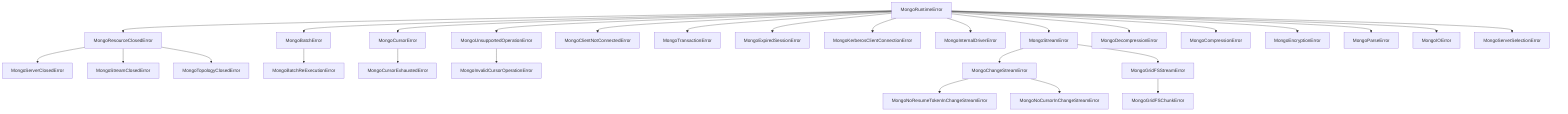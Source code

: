 graph TD
    MongoRuntimeError --> MongoResourceClosedError
    MongoBatchError --> MongoBatchReExecutionError
    MongoRuntimeError --> MongoBatchError
    MongoRuntimeError --> MongoCursorError
    MongoRuntimeError --> MongoUnsupportedOperationError
    MongoUnsupportedOperationError --> MongoInvalidCursorOperationError
    MongoRuntimeError --> MongoClientNotConnectedError
    MongoRuntimeError --> MongoTransactionError
    MongoRuntimeError --> MongoExpiredSessionError
    MongoResourceClosedError --> MongoServerClosedError
    MongoRuntimeError --> MongoKerberosClientConnectionError
    MongoRuntimeError --> MongoInternalDriverError
    MongoRuntimeError --> MongoStreamError
    MongoStreamError --> MongoChangeStreamError
    MongoStreamError --> MongoGridFSStreamError
    MongoGridFSStreamError --> MongoGridFSChunkError
    MongoResourceClosedError --> MongoStreamClosedError
    MongoChangeStreamError --> MongoNoResumeTokenInChangeStreamError
    MongoChangeStreamError --> MongoNoCursorInChangeStreamError
    MongoRuntimeError --> MongoDecompressionError
    MongoRuntimeError --> MongoCompressionError
    MongoRuntimeError --> MongoEncryptionError
    MongoRuntimeError --> MongoParseError
    MongoCursorError --> MongoCursorExhaustedError
    MongoResourceClosedError --> MongoTopologyClosedError
    MongoRuntimeError --> MongoIOError
    MongoRuntimeError --> MongoServerSelectionError